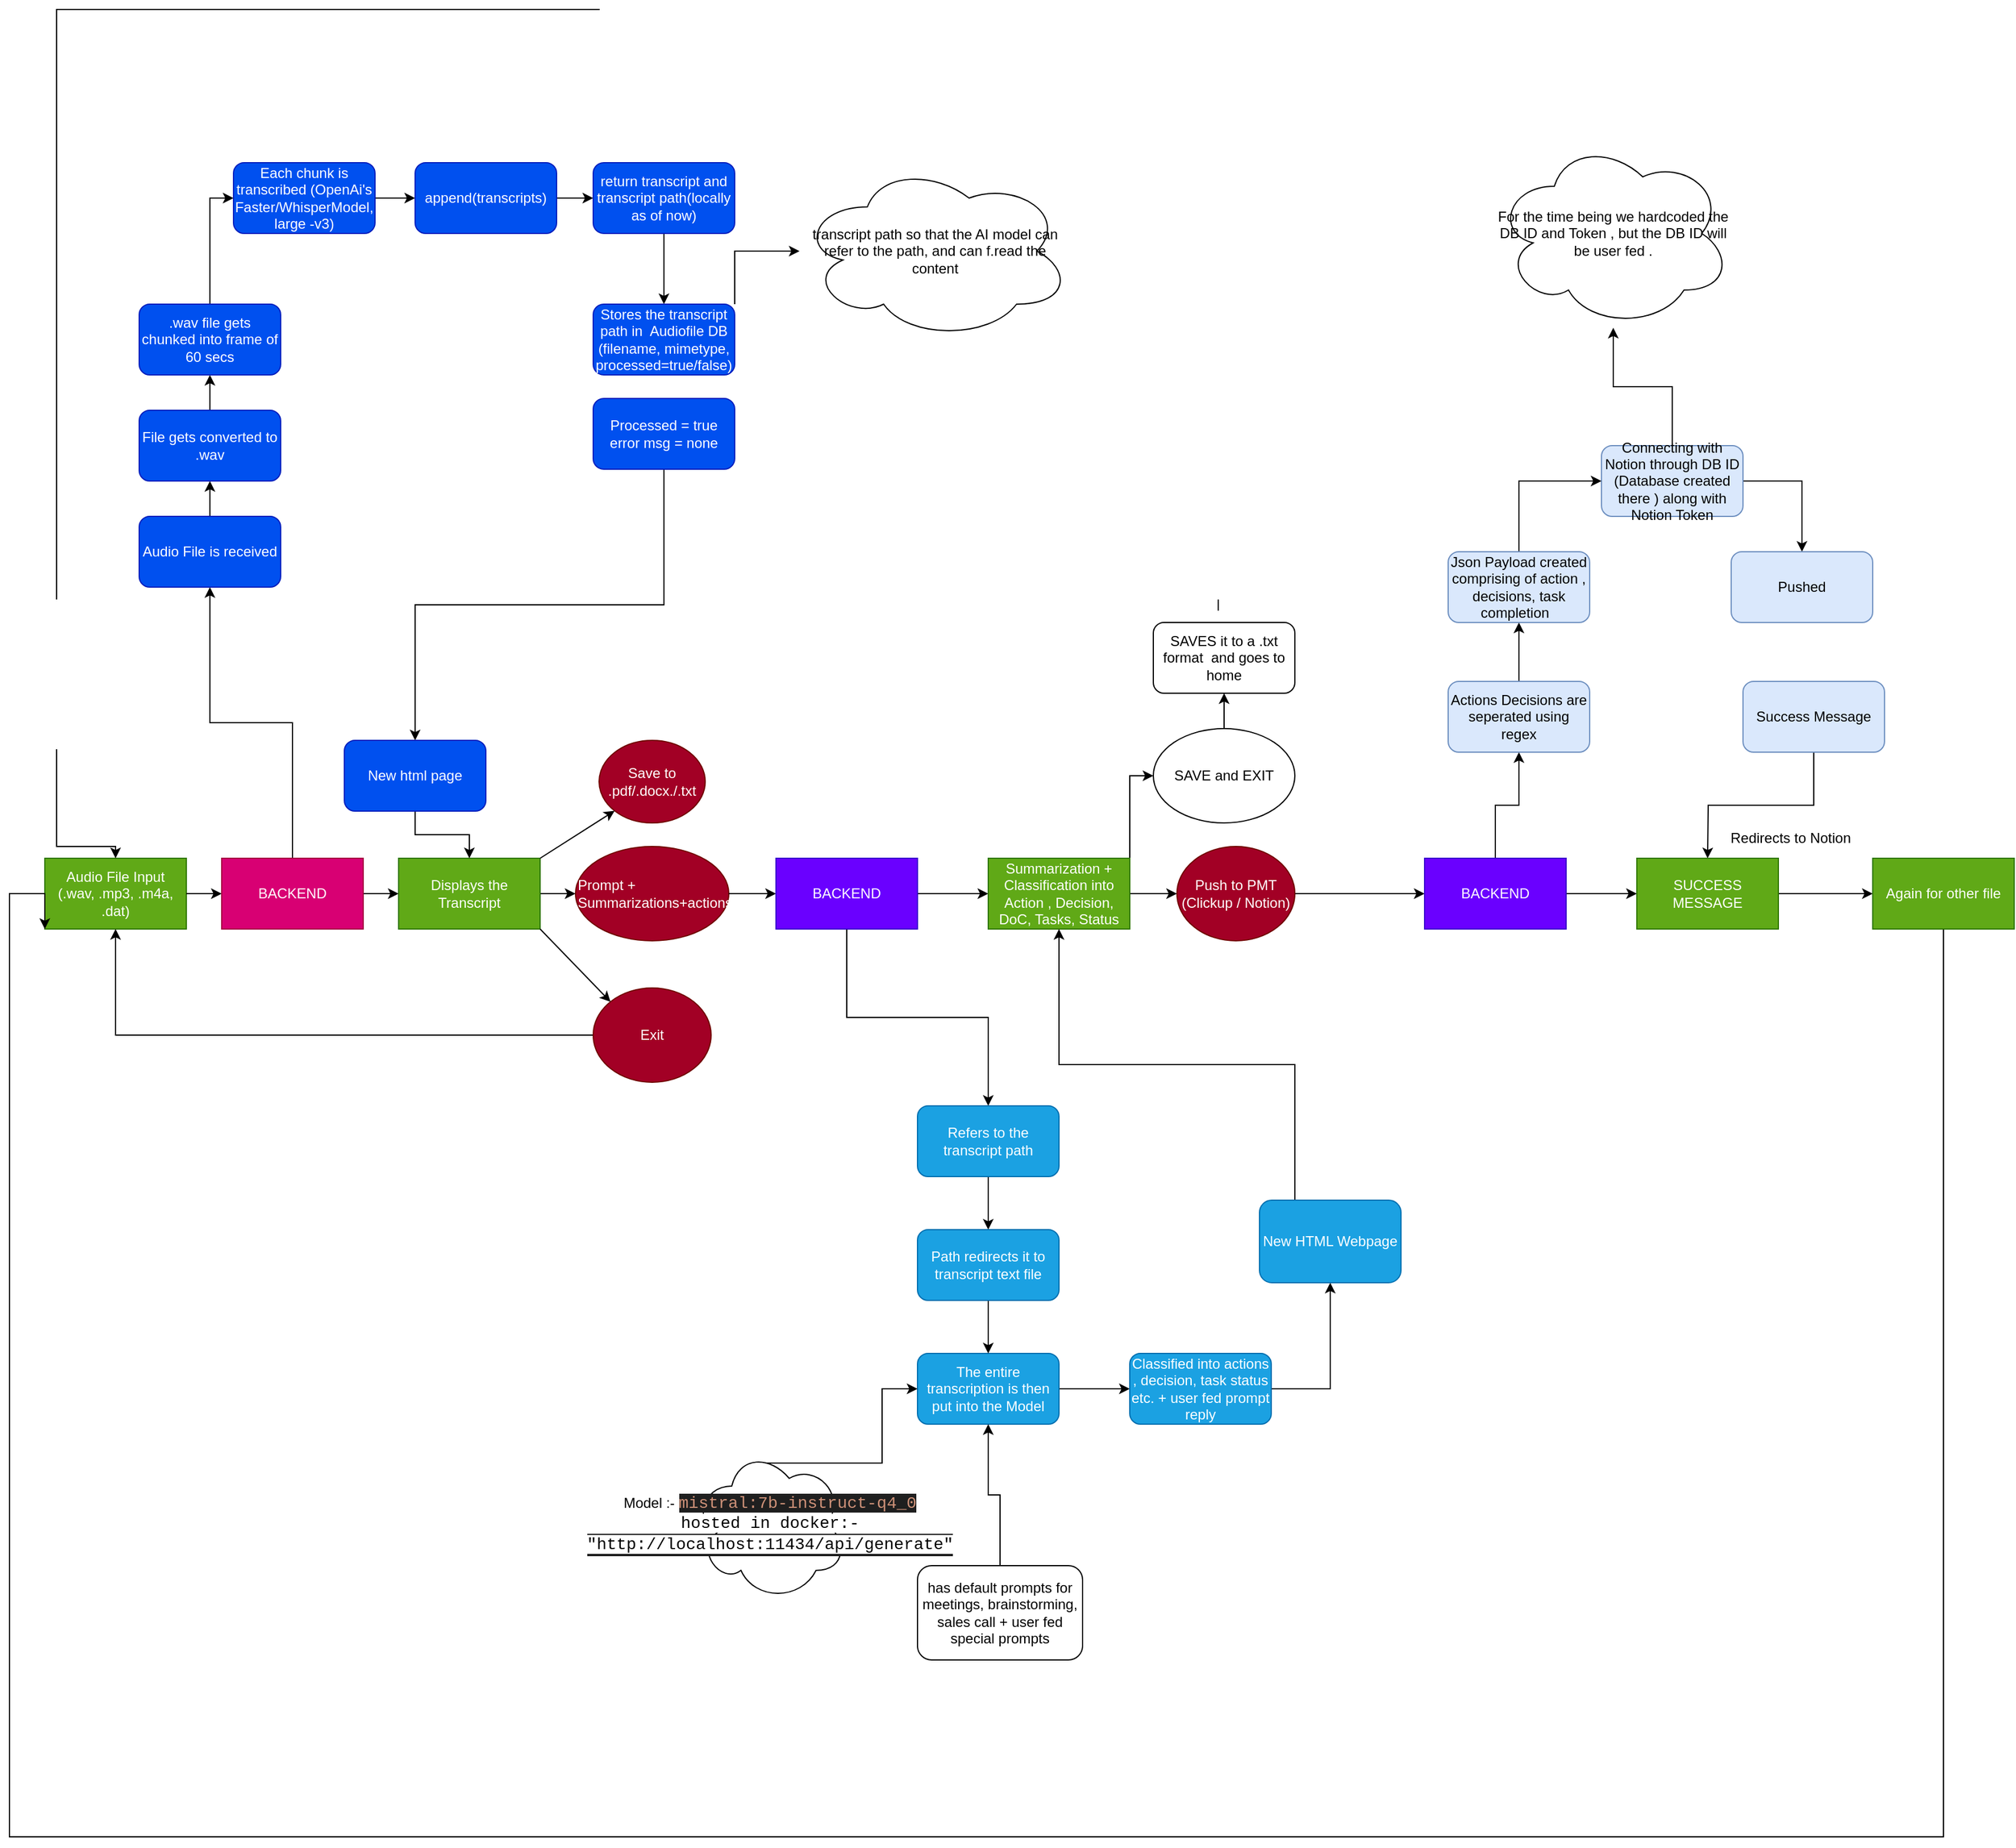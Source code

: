 <mxfile version="27.1.6">
  <diagram name="Page-1" id="xfop2OZ7slueiaCsxTZN">
    <mxGraphModel dx="2205" dy="2431" grid="1" gridSize="10" guides="1" tooltips="1" connect="1" arrows="1" fold="1" page="1" pageScale="1" pageWidth="827" pageHeight="1169" math="0" shadow="0">
      <root>
        <mxCell id="0" />
        <mxCell id="1" parent="0" />
        <mxCell id="GdNANga79ISarl82104w-1" value="Audio File Input&lt;br&gt;(.wav, .mp3, .m4a, .dat)" style="rounded=0;whiteSpace=wrap;html=1;fillColor=#60a917;fontColor=#ffffff;strokeColor=#2D7600;" vertex="1" parent="1">
          <mxGeometry x="40" y="270" width="120" height="60" as="geometry" />
        </mxCell>
        <mxCell id="GdNANga79ISarl82104w-2" value="" style="endArrow=classic;html=1;rounded=0;exitX=1;exitY=0.5;exitDx=0;exitDy=0;" edge="1" parent="1" source="GdNANga79ISarl82104w-1" target="GdNANga79ISarl82104w-3">
          <mxGeometry width="50" height="50" relative="1" as="geometry">
            <mxPoint x="470" y="380" as="sourcePoint" />
            <mxPoint x="200" y="300" as="targetPoint" />
          </mxGeometry>
        </mxCell>
        <mxCell id="GdNANga79ISarl82104w-5" value="" style="edgeStyle=orthogonalEdgeStyle;rounded=0;orthogonalLoop=1;jettySize=auto;html=1;" edge="1" parent="1" source="GdNANga79ISarl82104w-3" target="GdNANga79ISarl82104w-4">
          <mxGeometry relative="1" as="geometry" />
        </mxCell>
        <mxCell id="GdNANga79ISarl82104w-22" style="edgeStyle=orthogonalEdgeStyle;rounded=0;orthogonalLoop=1;jettySize=auto;html=1;exitX=0.5;exitY=0;exitDx=0;exitDy=0;" edge="1" parent="1" source="GdNANga79ISarl82104w-3" target="GdNANga79ISarl82104w-21">
          <mxGeometry relative="1" as="geometry" />
        </mxCell>
        <mxCell id="GdNANga79ISarl82104w-3" value="BACKEND" style="rounded=0;whiteSpace=wrap;html=1;fillColor=#d80073;fontColor=#ffffff;strokeColor=#A50040;" vertex="1" parent="1">
          <mxGeometry x="190" y="270" width="120" height="60" as="geometry" />
        </mxCell>
        <mxCell id="GdNANga79ISarl82104w-9" value="" style="edgeStyle=orthogonalEdgeStyle;rounded=0;orthogonalLoop=1;jettySize=auto;html=1;" edge="1" parent="1" source="GdNANga79ISarl82104w-4" target="GdNANga79ISarl82104w-7">
          <mxGeometry relative="1" as="geometry" />
        </mxCell>
        <mxCell id="GdNANga79ISarl82104w-4" value="Displays the Transcript" style="rounded=0;whiteSpace=wrap;html=1;fillColor=#60a917;fontColor=#ffffff;strokeColor=#2D7600;" vertex="1" parent="1">
          <mxGeometry x="340" y="270" width="120" height="60" as="geometry" />
        </mxCell>
        <mxCell id="GdNANga79ISarl82104w-6" value="Save to .pdf/.docx./.txt" style="ellipse;whiteSpace=wrap;html=1;fillColor=light-dark(#A20025,#FF0A9A);fontColor=#ffffff;strokeColor=#6F0000;" vertex="1" parent="1">
          <mxGeometry x="510" y="170" width="90" height="70" as="geometry" />
        </mxCell>
        <mxCell id="GdNANga79ISarl82104w-15" style="edgeStyle=orthogonalEdgeStyle;rounded=0;orthogonalLoop=1;jettySize=auto;html=1;exitX=1;exitY=0.5;exitDx=0;exitDy=0;entryX=0;entryY=0.5;entryDx=0;entryDy=0;" edge="1" parent="1" source="GdNANga79ISarl82104w-17" target="GdNANga79ISarl82104w-19">
          <mxGeometry relative="1" as="geometry">
            <mxPoint x="930" y="370" as="targetPoint" />
          </mxGeometry>
        </mxCell>
        <mxCell id="GdNANga79ISarl82104w-7" value="Prompt + Summarizations+actions" style="ellipse;whiteSpace=wrap;html=1;align=left;fillColor=#a20025;fontColor=#ffffff;strokeColor=#6F0000;" vertex="1" parent="1">
          <mxGeometry x="490" y="260" width="130" height="80" as="geometry" />
        </mxCell>
        <mxCell id="GdNANga79ISarl82104w-14" style="edgeStyle=orthogonalEdgeStyle;rounded=0;orthogonalLoop=1;jettySize=auto;html=1;entryX=0.5;entryY=1;entryDx=0;entryDy=0;" edge="1" parent="1" source="GdNANga79ISarl82104w-8" target="GdNANga79ISarl82104w-1">
          <mxGeometry relative="1" as="geometry" />
        </mxCell>
        <mxCell id="GdNANga79ISarl82104w-8" value="Exit" style="ellipse;whiteSpace=wrap;html=1;fillColor=#a20025;fontColor=#ffffff;strokeColor=#6F0000;shadow=0;" vertex="1" parent="1">
          <mxGeometry x="505" y="380" width="100" height="80" as="geometry" />
        </mxCell>
        <mxCell id="GdNANga79ISarl82104w-10" value="" style="endArrow=classic;html=1;rounded=0;exitX=1;exitY=1;exitDx=0;exitDy=0;entryX=0;entryY=0;entryDx=0;entryDy=0;" edge="1" parent="1" source="GdNANga79ISarl82104w-4" target="GdNANga79ISarl82104w-8">
          <mxGeometry width="50" height="50" relative="1" as="geometry">
            <mxPoint x="470" y="380" as="sourcePoint" />
            <mxPoint x="520" y="330" as="targetPoint" />
          </mxGeometry>
        </mxCell>
        <mxCell id="GdNANga79ISarl82104w-12" value="" style="endArrow=classic;html=1;rounded=0;entryX=0;entryY=1;entryDx=0;entryDy=0;exitX=1;exitY=0;exitDx=0;exitDy=0;" edge="1" parent="1" source="GdNANga79ISarl82104w-4" target="GdNANga79ISarl82104w-6">
          <mxGeometry width="50" height="50" relative="1" as="geometry">
            <mxPoint x="470" y="380" as="sourcePoint" />
            <mxPoint x="520" y="330" as="targetPoint" />
            <Array as="points" />
          </mxGeometry>
        </mxCell>
        <mxCell id="GdNANga79ISarl82104w-73" style="edgeStyle=orthogonalEdgeStyle;rounded=0;orthogonalLoop=1;jettySize=auto;html=1;exitX=1;exitY=0;exitDx=0;exitDy=0;entryX=0;entryY=0.5;entryDx=0;entryDy=0;" edge="1" parent="1" source="GdNANga79ISarl82104w-19" target="GdNANga79ISarl82104w-69">
          <mxGeometry relative="1" as="geometry" />
        </mxCell>
        <mxCell id="GdNANga79ISarl82104w-75" value="" style="edgeStyle=orthogonalEdgeStyle;rounded=0;orthogonalLoop=1;jettySize=auto;html=1;" edge="1" parent="1" source="GdNANga79ISarl82104w-19" target="GdNANga79ISarl82104w-74">
          <mxGeometry relative="1" as="geometry" />
        </mxCell>
        <mxCell id="GdNANga79ISarl82104w-19" value="Summarization + Classification into Action , Decision, DoC, Tasks, Status" style="rounded=0;whiteSpace=wrap;html=1;fillColor=#60a917;fontColor=#ffffff;strokeColor=#2D7600;" vertex="1" parent="1">
          <mxGeometry x="840" y="270" width="120" height="60" as="geometry" />
        </mxCell>
        <mxCell id="GdNANga79ISarl82104w-20" value="" style="edgeStyle=orthogonalEdgeStyle;rounded=0;orthogonalLoop=1;jettySize=auto;html=1;exitX=1;exitY=0.5;exitDx=0;exitDy=0;" edge="1" parent="1" source="GdNANga79ISarl82104w-7" target="GdNANga79ISarl82104w-17">
          <mxGeometry relative="1" as="geometry">
            <mxPoint x="930" y="370" as="targetPoint" />
            <mxPoint x="620" y="300" as="sourcePoint" />
          </mxGeometry>
        </mxCell>
        <mxCell id="GdNANga79ISarl82104w-50" style="edgeStyle=orthogonalEdgeStyle;rounded=0;orthogonalLoop=1;jettySize=auto;html=1;exitX=0.5;exitY=1;exitDx=0;exitDy=0;" edge="1" parent="1" source="GdNANga79ISarl82104w-17" target="GdNANga79ISarl82104w-49">
          <mxGeometry relative="1" as="geometry" />
        </mxCell>
        <mxCell id="GdNANga79ISarl82104w-17" value="BACKEND" style="rounded=0;whiteSpace=wrap;html=1;fillColor=#6a00ff;fontColor=#ffffff;strokeColor=#3700CC;" vertex="1" parent="1">
          <mxGeometry x="660" y="270" width="120" height="60" as="geometry" />
        </mxCell>
        <mxCell id="GdNANga79ISarl82104w-26" value="" style="edgeStyle=orthogonalEdgeStyle;rounded=0;orthogonalLoop=1;jettySize=auto;html=1;" edge="1" parent="1" source="GdNANga79ISarl82104w-21" target="GdNANga79ISarl82104w-24">
          <mxGeometry relative="1" as="geometry" />
        </mxCell>
        <mxCell id="GdNANga79ISarl82104w-21" value="Audio File is received" style="rounded=1;whiteSpace=wrap;html=1;fillColor=#0050ef;fontColor=#ffffff;strokeColor=#001DBC;" vertex="1" parent="1">
          <mxGeometry x="120" y="-20" width="120" height="60" as="geometry" />
        </mxCell>
        <mxCell id="GdNANga79ISarl82104w-28" value="" style="edgeStyle=orthogonalEdgeStyle;rounded=0;orthogonalLoop=1;jettySize=auto;html=1;" edge="1" parent="1" source="GdNANga79ISarl82104w-24" target="GdNANga79ISarl82104w-27">
          <mxGeometry relative="1" as="geometry" />
        </mxCell>
        <mxCell id="GdNANga79ISarl82104w-24" value="File gets converted to .wav" style="rounded=1;whiteSpace=wrap;html=1;fillColor=#0050ef;fontColor=#ffffff;strokeColor=#001DBC;" vertex="1" parent="1">
          <mxGeometry x="120" y="-110" width="120" height="60" as="geometry" />
        </mxCell>
        <mxCell id="GdNANga79ISarl82104w-33" style="edgeStyle=orthogonalEdgeStyle;rounded=0;orthogonalLoop=1;jettySize=auto;html=1;exitX=0.5;exitY=0;exitDx=0;exitDy=0;entryX=0;entryY=0.5;entryDx=0;entryDy=0;" edge="1" parent="1" source="GdNANga79ISarl82104w-27" target="GdNANga79ISarl82104w-29">
          <mxGeometry relative="1" as="geometry" />
        </mxCell>
        <mxCell id="GdNANga79ISarl82104w-27" value=".wav file gets chunked into frame of 60 secs" style="rounded=1;whiteSpace=wrap;html=1;fillColor=#0050ef;fontColor=#ffffff;strokeColor=#001DBC;" vertex="1" parent="1">
          <mxGeometry x="120" y="-200" width="120" height="60" as="geometry" />
        </mxCell>
        <mxCell id="GdNANga79ISarl82104w-32" value="" style="edgeStyle=orthogonalEdgeStyle;rounded=0;orthogonalLoop=1;jettySize=auto;html=1;" edge="1" parent="1" source="GdNANga79ISarl82104w-29" target="GdNANga79ISarl82104w-31">
          <mxGeometry relative="1" as="geometry" />
        </mxCell>
        <mxCell id="GdNANga79ISarl82104w-29" value="Each chunk is transcribed (OpenAi&#39;s Faster/WhisperModel, large -v3)" style="rounded=1;whiteSpace=wrap;html=1;fillColor=#0050ef;fontColor=#ffffff;strokeColor=#001DBC;" vertex="1" parent="1">
          <mxGeometry x="200" y="-320" width="120" height="60" as="geometry" />
        </mxCell>
        <mxCell id="GdNANga79ISarl82104w-36" value="" style="edgeStyle=orthogonalEdgeStyle;rounded=0;orthogonalLoop=1;jettySize=auto;html=1;" edge="1" parent="1" source="GdNANga79ISarl82104w-31" target="GdNANga79ISarl82104w-34">
          <mxGeometry relative="1" as="geometry" />
        </mxCell>
        <mxCell id="GdNANga79ISarl82104w-31" value="append(transcripts)" style="rounded=1;whiteSpace=wrap;html=1;fillColor=#0050ef;fontColor=#ffffff;strokeColor=#001DBC;" vertex="1" parent="1">
          <mxGeometry x="354" y="-320" width="120" height="60" as="geometry" />
        </mxCell>
        <mxCell id="GdNANga79ISarl82104w-37" value="" style="edgeStyle=orthogonalEdgeStyle;rounded=0;orthogonalLoop=1;jettySize=auto;html=1;" edge="1" parent="1" source="GdNANga79ISarl82104w-34" target="GdNANga79ISarl82104w-35">
          <mxGeometry relative="1" as="geometry" />
        </mxCell>
        <mxCell id="GdNANga79ISarl82104w-34" value="return transcript and transcript path(locally as of now)" style="rounded=1;whiteSpace=wrap;html=1;fillColor=#0050ef;fontColor=#ffffff;strokeColor=#001DBC;" vertex="1" parent="1">
          <mxGeometry x="505" y="-320" width="120" height="60" as="geometry" />
        </mxCell>
        <mxCell id="GdNANga79ISarl82104w-42" style="edgeStyle=orthogonalEdgeStyle;rounded=0;orthogonalLoop=1;jettySize=auto;html=1;exitX=1;exitY=0;exitDx=0;exitDy=0;" edge="1" parent="1" source="GdNANga79ISarl82104w-35" target="GdNANga79ISarl82104w-41">
          <mxGeometry relative="1" as="geometry" />
        </mxCell>
        <mxCell id="GdNANga79ISarl82104w-35" value="Stores the transcript path in&amp;nbsp; Audiofile DB (filename, mimetype, processed=true/false)" style="rounded=1;whiteSpace=wrap;html=1;fillColor=#0050ef;fontColor=#ffffff;strokeColor=#001DBC;" vertex="1" parent="1">
          <mxGeometry x="505" y="-200" width="120" height="60" as="geometry" />
        </mxCell>
        <mxCell id="GdNANga79ISarl82104w-41" value="transcript path so that the AI model can refer to the path, and can f.read the content" style="ellipse;shape=cloud;whiteSpace=wrap;html=1;" vertex="1" parent="1">
          <mxGeometry x="680" y="-320" width="230" height="150" as="geometry" />
        </mxCell>
        <mxCell id="GdNANga79ISarl82104w-47" style="edgeStyle=orthogonalEdgeStyle;rounded=0;orthogonalLoop=1;jettySize=auto;html=1;exitX=0.5;exitY=1;exitDx=0;exitDy=0;entryX=0.5;entryY=0;entryDx=0;entryDy=0;" edge="1" parent="1" source="GdNANga79ISarl82104w-43" target="GdNANga79ISarl82104w-45">
          <mxGeometry relative="1" as="geometry" />
        </mxCell>
        <mxCell id="GdNANga79ISarl82104w-43" value="Processed = true&lt;div&gt;error msg = none&lt;/div&gt;" style="rounded=1;whiteSpace=wrap;html=1;fillColor=#0050ef;fontColor=#ffffff;strokeColor=#001DBC;" vertex="1" parent="1">
          <mxGeometry x="505" y="-120" width="120" height="60" as="geometry" />
        </mxCell>
        <mxCell id="GdNANga79ISarl82104w-48" style="edgeStyle=orthogonalEdgeStyle;rounded=0;orthogonalLoop=1;jettySize=auto;html=1;exitX=0.5;exitY=1;exitDx=0;exitDy=0;entryX=0.5;entryY=0;entryDx=0;entryDy=0;" edge="1" parent="1" source="GdNANga79ISarl82104w-45" target="GdNANga79ISarl82104w-4">
          <mxGeometry relative="1" as="geometry" />
        </mxCell>
        <mxCell id="GdNANga79ISarl82104w-45" value="New html page" style="rounded=1;whiteSpace=wrap;html=1;fillColor=#0050ef;fontColor=#ffffff;strokeColor=#001DBC;" vertex="1" parent="1">
          <mxGeometry x="294" y="170" width="120" height="60" as="geometry" />
        </mxCell>
        <mxCell id="GdNANga79ISarl82104w-58" style="edgeStyle=orthogonalEdgeStyle;rounded=0;orthogonalLoop=1;jettySize=auto;html=1;exitX=0.5;exitY=1;exitDx=0;exitDy=0;entryX=0.5;entryY=0;entryDx=0;entryDy=0;" edge="1" parent="1" source="GdNANga79ISarl82104w-49" target="GdNANga79ISarl82104w-53">
          <mxGeometry relative="1" as="geometry" />
        </mxCell>
        <mxCell id="GdNANga79ISarl82104w-49" value="Refers to the transcript path" style="rounded=1;whiteSpace=wrap;html=1;fillColor=#1ba1e2;fontColor=#ffffff;strokeColor=#006EAF;" vertex="1" parent="1">
          <mxGeometry x="780" y="480" width="120" height="60" as="geometry" />
        </mxCell>
        <mxCell id="GdNANga79ISarl82104w-63" value="" style="edgeStyle=orthogonalEdgeStyle;rounded=0;orthogonalLoop=1;jettySize=auto;html=1;" edge="1" parent="1" source="GdNANga79ISarl82104w-52" target="GdNANga79ISarl82104w-55">
          <mxGeometry relative="1" as="geometry" />
        </mxCell>
        <mxCell id="GdNANga79ISarl82104w-52" value="The entire transcription is then put into the Model" style="rounded=1;whiteSpace=wrap;html=1;fillColor=#1ba1e2;fontColor=#ffffff;strokeColor=#006EAF;" vertex="1" parent="1">
          <mxGeometry x="780" y="690" width="120" height="60" as="geometry" />
        </mxCell>
        <mxCell id="GdNANga79ISarl82104w-59" value="" style="edgeStyle=orthogonalEdgeStyle;rounded=0;orthogonalLoop=1;jettySize=auto;html=1;" edge="1" parent="1" source="GdNANga79ISarl82104w-53" target="GdNANga79ISarl82104w-52">
          <mxGeometry relative="1" as="geometry" />
        </mxCell>
        <mxCell id="GdNANga79ISarl82104w-53" value="Path redirects it to transcript text file" style="rounded=1;whiteSpace=wrap;html=1;fillColor=#1ba1e2;fontColor=#ffffff;strokeColor=#006EAF;" vertex="1" parent="1">
          <mxGeometry x="780" y="585" width="120" height="60" as="geometry" />
        </mxCell>
        <mxCell id="GdNANga79ISarl82104w-66" style="edgeStyle=orthogonalEdgeStyle;rounded=0;orthogonalLoop=1;jettySize=auto;html=1;exitX=1;exitY=0.5;exitDx=0;exitDy=0;entryX=0.5;entryY=1;entryDx=0;entryDy=0;" edge="1" parent="1" source="GdNANga79ISarl82104w-55" target="GdNANga79ISarl82104w-64">
          <mxGeometry relative="1" as="geometry" />
        </mxCell>
        <mxCell id="GdNANga79ISarl82104w-55" value="Classified into actions , decision, task status etc. + user fed prompt reply" style="rounded=1;whiteSpace=wrap;html=1;fillColor=#1ba1e2;fontColor=#ffffff;strokeColor=#006EAF;" vertex="1" parent="1">
          <mxGeometry x="960" y="690" width="120" height="60" as="geometry" />
        </mxCell>
        <mxCell id="GdNANga79ISarl82104w-62" style="edgeStyle=orthogonalEdgeStyle;rounded=0;orthogonalLoop=1;jettySize=auto;html=1;exitX=0.5;exitY=0;exitDx=0;exitDy=0;entryX=0.5;entryY=1;entryDx=0;entryDy=0;" edge="1" parent="1" source="GdNANga79ISarl82104w-57" target="GdNANga79ISarl82104w-52">
          <mxGeometry relative="1" as="geometry" />
        </mxCell>
        <mxCell id="GdNANga79ISarl82104w-57" value="has default prompts for meetings, brainstorming, sales call + user fed special prompts" style="rounded=1;whiteSpace=wrap;html=1;" vertex="1" parent="1">
          <mxGeometry x="780" y="870" width="140" height="80" as="geometry" />
        </mxCell>
        <mxCell id="GdNANga79ISarl82104w-79" style="edgeStyle=orthogonalEdgeStyle;rounded=0;orthogonalLoop=1;jettySize=auto;html=1;exitX=0.4;exitY=0.1;exitDx=0;exitDy=0;exitPerimeter=0;entryX=0;entryY=0.5;entryDx=0;entryDy=0;" edge="1" parent="1" source="GdNANga79ISarl82104w-60" target="GdNANga79ISarl82104w-52">
          <mxGeometry relative="1" as="geometry" />
        </mxCell>
        <mxCell id="GdNANga79ISarl82104w-60" value="&lt;span style=&quot;background-color: light-dark(#ffffff, var(--ge-dark-color, #121212));&quot;&gt;Model :-&lt;font style=&quot;color: light-dark(rgb(0, 0, 0), rgb(255, 255, 255));&quot;&gt;&amp;nbsp;&lt;span style=&quot;font-family: Consolas, &amp;quot;Courier New&amp;quot;, monospace; font-size: 14px; white-space: pre; color: rgb(206, 145, 120); background-color: rgb(31, 31, 31);&quot;&gt;mistral:7b-instruct-q4_0&lt;/span&gt;&lt;/font&gt;&lt;/span&gt;&lt;div&gt;&lt;span style=&quot;font-family: Consolas, &amp;quot;Courier New&amp;quot;, monospace; font-size: 14px; white-space: pre; color: rgb(206, 145, 120); background-color: light-dark(#ffffff, var(--ge-dark-color, #121212));&quot;&gt;&lt;font style=&quot;color: light-dark(rgb(0, 0, 0), rgb(255, 255, 255));&quot;&gt;hosted in docker:-&lt;/font&gt;&lt;/span&gt;&lt;/div&gt;&lt;div&gt;&lt;div style=&quot;font-family: Consolas, &amp;quot;Courier New&amp;quot;, monospace; font-size: 14px; line-height: 19px; white-space: pre; color: rgb(204, 204, 204); background-color: rgb(31, 31, 31);&quot;&gt;&lt;span style=&quot;color: rgb(206, 145, 120); background-color: light-dark(#ffffff, var(--ge-dark-color, #121212));&quot;&gt;&lt;font style=&quot;color: light-dark(rgb(0, 0, 0), rgb(255, 255, 255));&quot;&gt;&quot;http://localhost:11434/api/generate&quot;&lt;/font&gt;&lt;/span&gt;&lt;/div&gt;&lt;/div&gt;" style="ellipse;shape=cloud;whiteSpace=wrap;html=1;" vertex="1" parent="1">
          <mxGeometry x="590" y="770" width="130" height="130" as="geometry" />
        </mxCell>
        <mxCell id="GdNANga79ISarl82104w-67" style="edgeStyle=orthogonalEdgeStyle;rounded=0;orthogonalLoop=1;jettySize=auto;html=1;exitX=0.25;exitY=0;exitDx=0;exitDy=0;entryX=0.5;entryY=1;entryDx=0;entryDy=0;" edge="1" parent="1" source="GdNANga79ISarl82104w-64" target="GdNANga79ISarl82104w-19">
          <mxGeometry relative="1" as="geometry" />
        </mxCell>
        <mxCell id="GdNANga79ISarl82104w-64" value="New HTML Webpage" style="rounded=1;whiteSpace=wrap;html=1;fillColor=#1ba1e2;fontColor=#ffffff;strokeColor=#006EAF;" vertex="1" parent="1">
          <mxGeometry x="1070" y="560" width="120" height="70" as="geometry" />
        </mxCell>
        <mxCell id="GdNANga79ISarl82104w-71" style="edgeStyle=orthogonalEdgeStyle;rounded=0;orthogonalLoop=1;jettySize=auto;html=1;exitX=0.5;exitY=0;exitDx=0;exitDy=0;" edge="1" parent="1" source="GdNANga79ISarl82104w-69" target="GdNANga79ISarl82104w-70">
          <mxGeometry relative="1" as="geometry" />
        </mxCell>
        <mxCell id="GdNANga79ISarl82104w-69" value="SAVE and EXIT" style="ellipse;whiteSpace=wrap;html=1;" vertex="1" parent="1">
          <mxGeometry x="980" y="160" width="120" height="80" as="geometry" />
        </mxCell>
        <mxCell id="GdNANga79ISarl82104w-72" style="edgeStyle=orthogonalEdgeStyle;rounded=0;orthogonalLoop=1;jettySize=auto;html=1;exitX=0.5;exitY=0;exitDx=0;exitDy=0;" edge="1" parent="1" target="GdNANga79ISarl82104w-1">
          <mxGeometry relative="1" as="geometry">
            <mxPoint x="1035" y="60" as="sourcePoint" />
            <mxPoint x="95" y="260" as="targetPoint" />
            <Array as="points">
              <mxPoint x="1035" y="-450" />
              <mxPoint x="50" y="-450" />
              <mxPoint x="50" y="260" />
              <mxPoint x="100" y="260" />
            </Array>
          </mxGeometry>
        </mxCell>
        <mxCell id="GdNANga79ISarl82104w-70" value="SAVES it to a .txt format&amp;nbsp; and goes to home" style="rounded=1;whiteSpace=wrap;html=1;" vertex="1" parent="1">
          <mxGeometry x="980" y="70" width="120" height="60" as="geometry" />
        </mxCell>
        <mxCell id="GdNANga79ISarl82104w-78" value="" style="edgeStyle=orthogonalEdgeStyle;rounded=0;orthogonalLoop=1;jettySize=auto;html=1;" edge="1" parent="1" source="GdNANga79ISarl82104w-74" target="GdNANga79ISarl82104w-76">
          <mxGeometry relative="1" as="geometry" />
        </mxCell>
        <mxCell id="GdNANga79ISarl82104w-74" value="Push to PMT (Clickup / Notion)" style="ellipse;whiteSpace=wrap;html=1;fillColor=#a20025;fontColor=#ffffff;strokeColor=#6F0000;" vertex="1" parent="1">
          <mxGeometry x="1000" y="260" width="100" height="80" as="geometry" />
        </mxCell>
        <mxCell id="GdNANga79ISarl82104w-81" style="edgeStyle=orthogonalEdgeStyle;rounded=0;orthogonalLoop=1;jettySize=auto;html=1;exitX=0.5;exitY=0;exitDx=0;exitDy=0;" edge="1" parent="1" source="GdNANga79ISarl82104w-76" target="GdNANga79ISarl82104w-80">
          <mxGeometry relative="1" as="geometry" />
        </mxCell>
        <mxCell id="GdNANga79ISarl82104w-98" value="" style="edgeStyle=orthogonalEdgeStyle;rounded=0;orthogonalLoop=1;jettySize=auto;html=1;" edge="1" parent="1" source="GdNANga79ISarl82104w-76" target="GdNANga79ISarl82104w-97">
          <mxGeometry relative="1" as="geometry" />
        </mxCell>
        <mxCell id="GdNANga79ISarl82104w-76" value="BACKEND" style="rounded=0;whiteSpace=wrap;html=1;fillColor=#6a00ff;fontColor=#ffffff;strokeColor=#3700CC;" vertex="1" parent="1">
          <mxGeometry x="1210" y="270" width="120" height="60" as="geometry" />
        </mxCell>
        <mxCell id="GdNANga79ISarl82104w-87" value="" style="edgeStyle=orthogonalEdgeStyle;rounded=0;orthogonalLoop=1;jettySize=auto;html=1;" edge="1" parent="1" source="GdNANga79ISarl82104w-80" target="GdNANga79ISarl82104w-85">
          <mxGeometry relative="1" as="geometry" />
        </mxCell>
        <mxCell id="GdNANga79ISarl82104w-80" value="Actions Decisions are seperated using regex" style="rounded=1;whiteSpace=wrap;html=1;fillColor=light-dark(#DAE8FC,#110C3B);gradientColor=none;strokeColor=#6c8ebf;" vertex="1" parent="1">
          <mxGeometry x="1230" y="120" width="120" height="60" as="geometry" />
        </mxCell>
        <mxCell id="GdNANga79ISarl82104w-90" style="edgeStyle=orthogonalEdgeStyle;rounded=0;orthogonalLoop=1;jettySize=auto;html=1;exitX=1;exitY=0.5;exitDx=0;exitDy=0;entryX=0.5;entryY=0;entryDx=0;entryDy=0;" edge="1" parent="1" source="GdNANga79ISarl82104w-82" target="GdNANga79ISarl82104w-89">
          <mxGeometry relative="1" as="geometry" />
        </mxCell>
        <mxCell id="GdNANga79ISarl82104w-95" style="edgeStyle=orthogonalEdgeStyle;rounded=0;orthogonalLoop=1;jettySize=auto;html=1;exitX=0.5;exitY=0;exitDx=0;exitDy=0;" edge="1" parent="1" source="GdNANga79ISarl82104w-82" target="GdNANga79ISarl82104w-94">
          <mxGeometry relative="1" as="geometry" />
        </mxCell>
        <mxCell id="GdNANga79ISarl82104w-82" value="Connecting with Notion through DB ID (Database created there ) along with Notion Token" style="rounded=1;whiteSpace=wrap;html=1;fillColor=light-dark(#DAE8FC,#110C3B);gradientColor=none;strokeColor=#6c8ebf;" vertex="1" parent="1">
          <mxGeometry x="1360" y="-80" width="120" height="60" as="geometry" />
        </mxCell>
        <mxCell id="GdNANga79ISarl82104w-88" style="edgeStyle=orthogonalEdgeStyle;rounded=0;orthogonalLoop=1;jettySize=auto;html=1;exitX=0.5;exitY=0;exitDx=0;exitDy=0;entryX=0;entryY=0.5;entryDx=0;entryDy=0;" edge="1" parent="1" source="GdNANga79ISarl82104w-85" target="GdNANga79ISarl82104w-82">
          <mxGeometry relative="1" as="geometry">
            <mxPoint x="1340" y="-60" as="targetPoint" />
          </mxGeometry>
        </mxCell>
        <mxCell id="GdNANga79ISarl82104w-85" value="Json Payload created comprising of action , decisions, task completion&amp;nbsp;&amp;nbsp;" style="rounded=1;whiteSpace=wrap;html=1;fillColor=light-dark(#DAE8FC,#110C3B);gradientColor=none;strokeColor=#6c8ebf;" vertex="1" parent="1">
          <mxGeometry x="1230" y="10" width="120" height="60" as="geometry" />
        </mxCell>
        <mxCell id="GdNANga79ISarl82104w-89" value="Pushed" style="rounded=1;whiteSpace=wrap;html=1;fillColor=light-dark(#DAE8FC,#110C3B);gradientColor=none;strokeColor=#6c8ebf;" vertex="1" parent="1">
          <mxGeometry x="1470" y="10" width="120" height="60" as="geometry" />
        </mxCell>
        <mxCell id="GdNANga79ISarl82104w-92" style="edgeStyle=orthogonalEdgeStyle;rounded=0;orthogonalLoop=1;jettySize=auto;html=1;exitX=0.5;exitY=1;exitDx=0;exitDy=0;" edge="1" parent="1" source="GdNANga79ISarl82104w-91">
          <mxGeometry relative="1" as="geometry">
            <mxPoint x="1450" y="270" as="targetPoint" />
          </mxGeometry>
        </mxCell>
        <mxCell id="GdNANga79ISarl82104w-91" value="Success Message" style="rounded=1;whiteSpace=wrap;html=1;fillColor=light-dark(#DAE8FC,#110C3B);gradientColor=none;strokeColor=#6c8ebf;" vertex="1" parent="1">
          <mxGeometry x="1480" y="120" width="120" height="60" as="geometry" />
        </mxCell>
        <mxCell id="GdNANga79ISarl82104w-93" value="Redirects to Notion" style="text;html=1;align=center;verticalAlign=middle;resizable=0;points=[];autosize=1;strokeColor=none;fillColor=none;" vertex="1" parent="1">
          <mxGeometry x="1455" y="238" width="130" height="30" as="geometry" />
        </mxCell>
        <mxCell id="GdNANga79ISarl82104w-94" value="For the time being we hardcoded the DB ID and Token , but the DB ID will be user fed ." style="ellipse;shape=cloud;whiteSpace=wrap;html=1;" vertex="1" parent="1">
          <mxGeometry x="1270" y="-340" width="200" height="160" as="geometry" />
        </mxCell>
        <mxCell id="GdNANga79ISarl82104w-100" style="edgeStyle=orthogonalEdgeStyle;rounded=0;orthogonalLoop=1;jettySize=auto;html=1;exitX=1;exitY=0.5;exitDx=0;exitDy=0;entryX=0;entryY=0.5;entryDx=0;entryDy=0;" edge="1" parent="1" source="GdNANga79ISarl82104w-97" target="GdNANga79ISarl82104w-99">
          <mxGeometry relative="1" as="geometry" />
        </mxCell>
        <mxCell id="GdNANga79ISarl82104w-97" value="SUCCESS MESSAGE" style="rounded=0;whiteSpace=wrap;html=1;fillColor=#60a917;fontColor=#ffffff;strokeColor=#2D7600;" vertex="1" parent="1">
          <mxGeometry x="1390" y="270" width="120" height="60" as="geometry" />
        </mxCell>
        <mxCell id="GdNANga79ISarl82104w-101" style="edgeStyle=orthogonalEdgeStyle;rounded=0;orthogonalLoop=1;jettySize=auto;html=1;entryX=0;entryY=1;entryDx=0;entryDy=0;" edge="1" parent="1" source="GdNANga79ISarl82104w-99" target="GdNANga79ISarl82104w-1">
          <mxGeometry relative="1" as="geometry">
            <Array as="points">
              <mxPoint x="1650" y="1100" />
              <mxPoint x="10" y="1100" />
              <mxPoint x="10" y="300" />
              <mxPoint x="40" y="300" />
            </Array>
          </mxGeometry>
        </mxCell>
        <mxCell id="GdNANga79ISarl82104w-99" value="Again for other file" style="rounded=0;whiteSpace=wrap;html=1;fillColor=#60a917;fontColor=#ffffff;strokeColor=#2D7600;" vertex="1" parent="1">
          <mxGeometry x="1590" y="270" width="120" height="60" as="geometry" />
        </mxCell>
      </root>
    </mxGraphModel>
  </diagram>
</mxfile>
